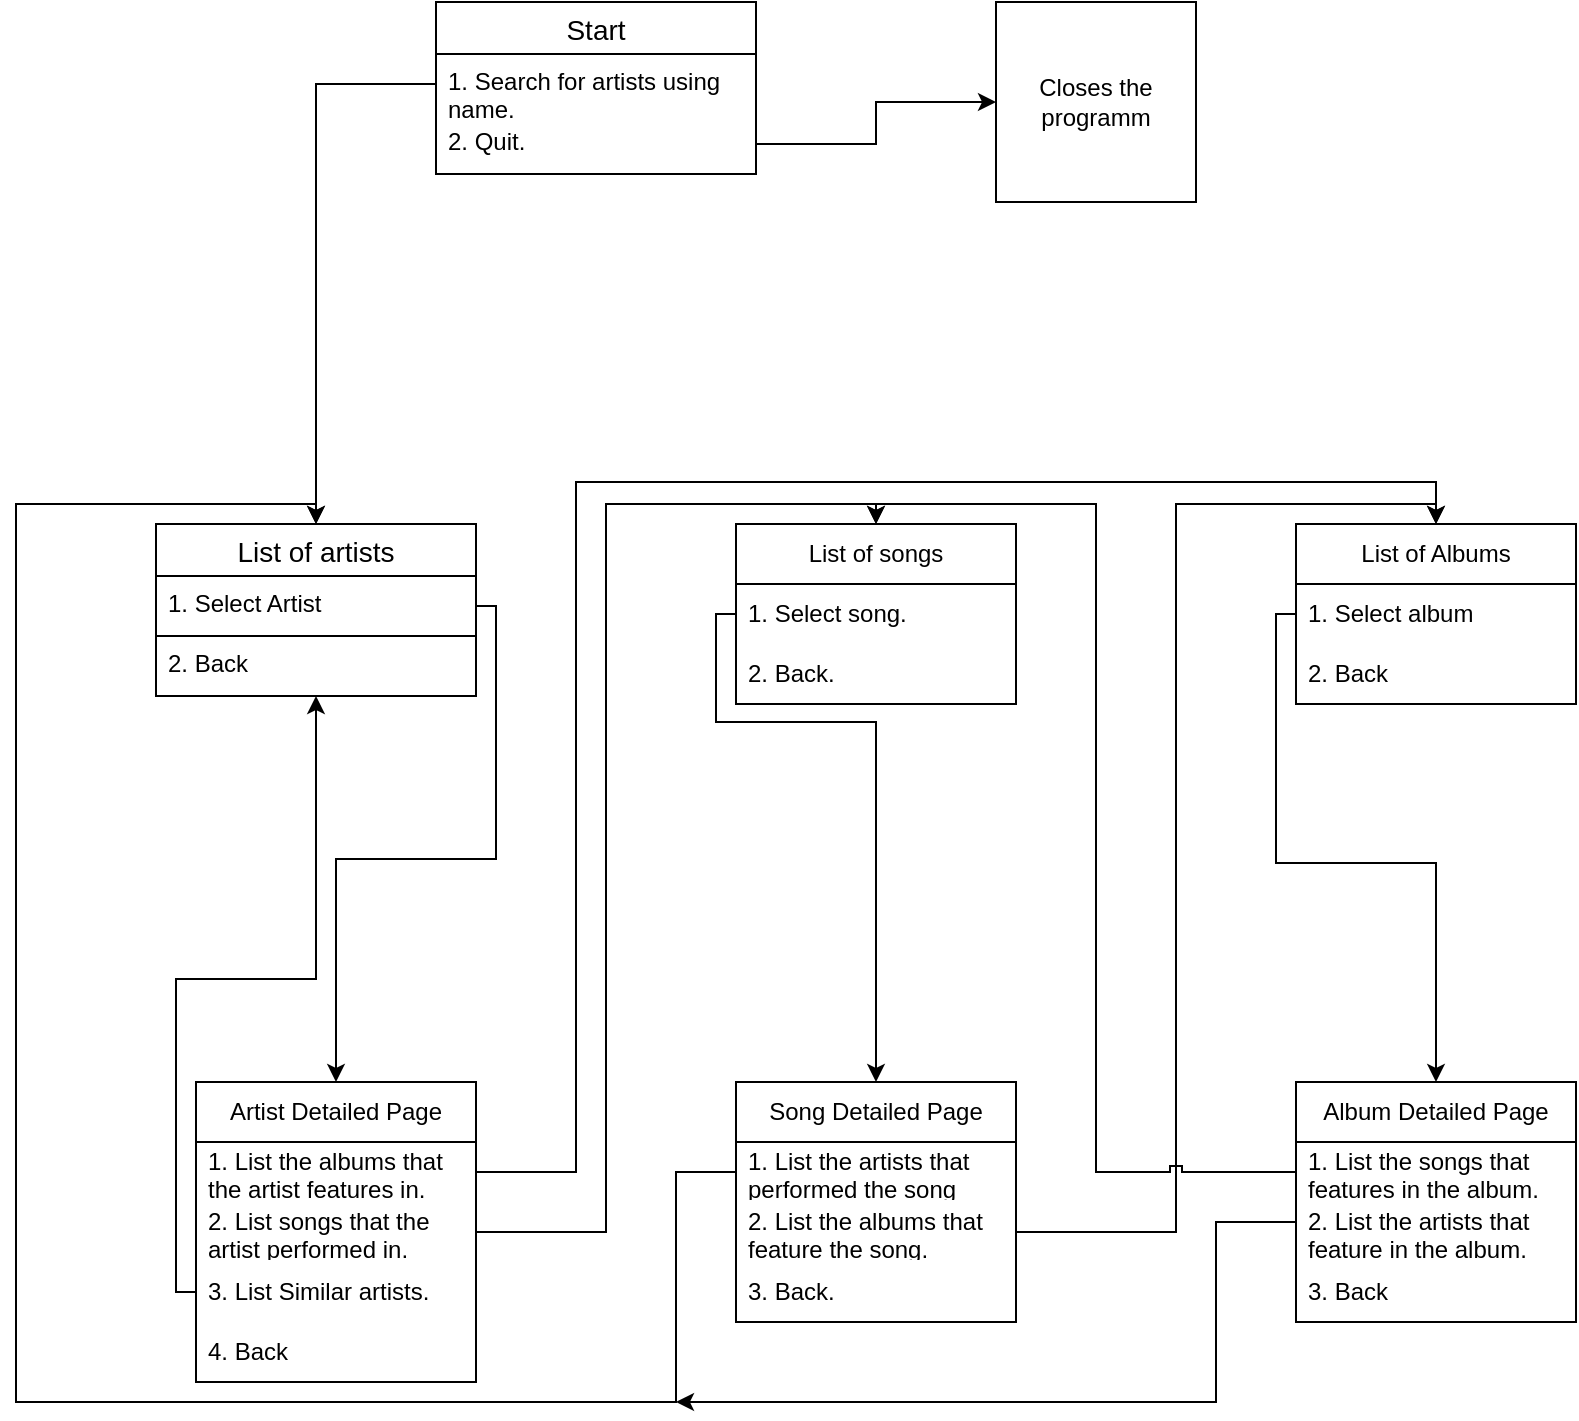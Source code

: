 <mxfile>
    <diagram name="Page-1" id="ldYS70GKHW4Vuoi-DTgQ">
        <mxGraphModel dx="3879" dy="669" grid="1" gridSize="10" guides="1" tooltips="1" connect="1" arrows="1" fold="1" page="1" pageScale="1" pageWidth="850" pageHeight="1100" math="0" shadow="0">
            <root>
                <mxCell id="0"/>
                <mxCell id="1" parent="0"/>
                <mxCell id="jmdBPSvWRvTbUd2tyXu5-42" value="Start" style="swimlane;fontStyle=0;childLayout=stackLayout;horizontal=1;startSize=26;horizontalStack=0;resizeParent=1;resizeParentMax=0;resizeLast=0;collapsible=1;marginBottom=0;align=center;fontSize=14;" parent="1" vertex="1">
                    <mxGeometry x="-2260" y="10" width="160" height="86" as="geometry"/>
                </mxCell>
                <mxCell id="jmdBPSvWRvTbUd2tyXu5-43" value="1. Search for artists using name." style="text;strokeColor=none;fillColor=none;spacingLeft=4;spacingRight=4;overflow=hidden;rotatable=0;points=[[0,0.5],[1,0.5]];portConstraint=eastwest;fontSize=12;whiteSpace=wrap;html=1;" parent="jmdBPSvWRvTbUd2tyXu5-42" vertex="1">
                    <mxGeometry y="26" width="160" height="30" as="geometry"/>
                </mxCell>
                <mxCell id="jmdBPSvWRvTbUd2tyXu5-45" value="2. Quit." style="text;strokeColor=none;fillColor=none;spacingLeft=4;spacingRight=4;overflow=hidden;rotatable=0;points=[[0,0.5],[1,0.5]];portConstraint=eastwest;fontSize=12;whiteSpace=wrap;html=1;" parent="jmdBPSvWRvTbUd2tyXu5-42" vertex="1">
                    <mxGeometry y="56" width="160" height="30" as="geometry"/>
                </mxCell>
                <mxCell id="jmdBPSvWRvTbUd2tyXu5-46" value="Closes the programm" style="rounded=0;whiteSpace=wrap;html=1;absoluteArcSize=1;arcSize=14;strokeWidth=1;" parent="1" vertex="1">
                    <mxGeometry x="-1980" y="10" width="100" height="100" as="geometry"/>
                </mxCell>
                <mxCell id="jmdBPSvWRvTbUd2tyXu5-47" style="edgeStyle=orthogonalEdgeStyle;rounded=0;orthogonalLoop=1;jettySize=auto;html=1;" parent="1" source="jmdBPSvWRvTbUd2tyXu5-45" target="jmdBPSvWRvTbUd2tyXu5-46" edge="1">
                    <mxGeometry relative="1" as="geometry"/>
                </mxCell>
                <mxCell id="jmdBPSvWRvTbUd2tyXu5-53" value="List of artists" style="swimlane;fontStyle=0;childLayout=stackLayout;horizontal=1;startSize=26;horizontalStack=0;resizeParent=1;resizeParentMax=0;resizeLast=0;collapsible=1;marginBottom=0;align=center;fontSize=14;" parent="1" vertex="1">
                    <mxGeometry x="-2400" y="271" width="160" height="86" as="geometry"/>
                </mxCell>
                <mxCell id="jmdBPSvWRvTbUd2tyXu5-54" value="1. Select Artist" style="text;strokeColor=default;fillColor=none;spacingLeft=4;spacingRight=4;overflow=hidden;rotatable=0;points=[[0,0.5],[1,0.5]];portConstraint=eastwest;fontSize=12;whiteSpace=wrap;html=1;" parent="jmdBPSvWRvTbUd2tyXu5-53" vertex="1">
                    <mxGeometry y="26" width="160" height="30" as="geometry"/>
                </mxCell>
                <mxCell id="jmdBPSvWRvTbUd2tyXu5-55" value="2. Back" style="text;strokeColor=none;fillColor=none;spacingLeft=4;spacingRight=4;overflow=hidden;rotatable=0;points=[[0,0.5],[1,0.5]];portConstraint=eastwest;fontSize=12;whiteSpace=wrap;html=1;" parent="jmdBPSvWRvTbUd2tyXu5-53" vertex="1">
                    <mxGeometry y="56" width="160" height="30" as="geometry"/>
                </mxCell>
                <mxCell id="2" value="Artist Detailed Page" style="swimlane;fontStyle=0;childLayout=stackLayout;horizontal=1;startSize=30;horizontalStack=0;resizeParent=1;resizeParentMax=0;resizeLast=0;collapsible=1;marginBottom=0;whiteSpace=wrap;html=1;" vertex="1" parent="1">
                    <mxGeometry x="-2380" y="550" width="140" height="150" as="geometry"/>
                </mxCell>
                <mxCell id="3" value="1. List the albums that the artist features in." style="text;strokeColor=none;fillColor=none;align=left;verticalAlign=middle;spacingLeft=4;spacingRight=4;overflow=hidden;points=[[0,0.5],[1,0.5]];portConstraint=eastwest;rotatable=0;whiteSpace=wrap;html=1;" vertex="1" parent="2">
                    <mxGeometry y="30" width="140" height="30" as="geometry"/>
                </mxCell>
                <mxCell id="4" value="2. List songs that the artist performed in." style="text;strokeColor=none;fillColor=none;align=left;verticalAlign=middle;spacingLeft=4;spacingRight=4;overflow=hidden;points=[[0,0.5],[1,0.5]];portConstraint=eastwest;rotatable=0;whiteSpace=wrap;html=1;" vertex="1" parent="2">
                    <mxGeometry y="60" width="140" height="30" as="geometry"/>
                </mxCell>
                <mxCell id="5" value="3. List Similar artists." style="text;strokeColor=none;fillColor=none;align=left;verticalAlign=middle;spacingLeft=4;spacingRight=4;overflow=hidden;points=[[0,0.5],[1,0.5]];portConstraint=eastwest;rotatable=0;whiteSpace=wrap;html=1;" vertex="1" parent="2">
                    <mxGeometry y="90" width="140" height="30" as="geometry"/>
                </mxCell>
                <mxCell id="19" value="4. Back" style="text;strokeColor=none;fillColor=none;align=left;verticalAlign=middle;spacingLeft=4;spacingRight=4;overflow=hidden;points=[[0,0.5],[1,0.5]];portConstraint=eastwest;rotatable=0;whiteSpace=wrap;html=1;" vertex="1" parent="2">
                    <mxGeometry y="120" width="140" height="30" as="geometry"/>
                </mxCell>
                <mxCell id="15" style="edgeStyle=orthogonalEdgeStyle;rounded=0;jumpStyle=sharp;jumpSize=6;html=1;entryX=0.5;entryY=0;entryDx=0;entryDy=0;" edge="1" parent="1" source="jmdBPSvWRvTbUd2tyXu5-54" target="2">
                    <mxGeometry relative="1" as="geometry"/>
                </mxCell>
                <mxCell id="16" style="edgeStyle=orthogonalEdgeStyle;rounded=0;jumpStyle=sharp;jumpSize=6;html=1;" edge="1" parent="1" source="jmdBPSvWRvTbUd2tyXu5-43" target="jmdBPSvWRvTbUd2tyXu5-53">
                    <mxGeometry relative="1" as="geometry"/>
                </mxCell>
                <mxCell id="20" value="List of songs" style="swimlane;fontStyle=0;childLayout=stackLayout;horizontal=1;startSize=30;horizontalStack=0;resizeParent=1;resizeParentMax=0;resizeLast=0;collapsible=1;marginBottom=0;whiteSpace=wrap;html=1;rounded=0;strokeColor=default;strokeWidth=1;" vertex="1" parent="1">
                    <mxGeometry x="-2110" y="271" width="140" height="90" as="geometry"/>
                </mxCell>
                <mxCell id="21" value="1. Select song." style="text;strokeColor=none;fillColor=none;align=left;verticalAlign=middle;spacingLeft=4;spacingRight=4;overflow=hidden;points=[[0,0.5],[1,0.5]];portConstraint=eastwest;rotatable=0;whiteSpace=wrap;html=1;rounded=0;strokeWidth=1;" vertex="1" parent="20">
                    <mxGeometry y="30" width="140" height="30" as="geometry"/>
                </mxCell>
                <mxCell id="23" value="2. Back." style="text;strokeColor=none;fillColor=none;align=left;verticalAlign=middle;spacingLeft=4;spacingRight=4;overflow=hidden;points=[[0,0.5],[1,0.5]];portConstraint=eastwest;rotatable=0;whiteSpace=wrap;html=1;rounded=0;strokeWidth=1;" vertex="1" parent="20">
                    <mxGeometry y="60" width="140" height="30" as="geometry"/>
                </mxCell>
                <mxCell id="24" value="Song Detailed Page" style="swimlane;fontStyle=0;childLayout=stackLayout;horizontal=1;startSize=30;horizontalStack=0;resizeParent=1;resizeParentMax=0;resizeLast=0;collapsible=1;marginBottom=0;whiteSpace=wrap;html=1;rounded=0;strokeColor=default;strokeWidth=1;" vertex="1" parent="1">
                    <mxGeometry x="-2110" y="550" width="140" height="120" as="geometry"/>
                </mxCell>
                <mxCell id="25" value="1. List the artists that performed the song" style="text;strokeColor=none;fillColor=none;align=left;verticalAlign=middle;spacingLeft=4;spacingRight=4;overflow=hidden;points=[[0,0.5],[1,0.5]];portConstraint=eastwest;rotatable=0;whiteSpace=wrap;html=1;rounded=0;strokeWidth=1;" vertex="1" parent="24">
                    <mxGeometry y="30" width="140" height="30" as="geometry"/>
                </mxCell>
                <mxCell id="26" value="2. List the albums that feature the song." style="text;strokeColor=none;fillColor=none;align=left;verticalAlign=middle;spacingLeft=4;spacingRight=4;overflow=hidden;points=[[0,0.5],[1,0.5]];portConstraint=eastwest;rotatable=0;whiteSpace=wrap;html=1;rounded=0;strokeWidth=1;" vertex="1" parent="24">
                    <mxGeometry y="60" width="140" height="30" as="geometry"/>
                </mxCell>
                <mxCell id="27" value="3. Back." style="text;strokeColor=none;fillColor=none;align=left;verticalAlign=middle;spacingLeft=4;spacingRight=4;overflow=hidden;points=[[0,0.5],[1,0.5]];portConstraint=eastwest;rotatable=0;whiteSpace=wrap;html=1;rounded=0;strokeWidth=1;" vertex="1" parent="24">
                    <mxGeometry y="90" width="140" height="30" as="geometry"/>
                </mxCell>
                <mxCell id="28" value="List of Albums" style="swimlane;fontStyle=0;childLayout=stackLayout;horizontal=1;startSize=30;horizontalStack=0;resizeParent=1;resizeParentMax=0;resizeLast=0;collapsible=1;marginBottom=0;whiteSpace=wrap;html=1;rounded=0;strokeColor=default;strokeWidth=1;" vertex="1" parent="1">
                    <mxGeometry x="-1830" y="271" width="140" height="90" as="geometry"/>
                </mxCell>
                <mxCell id="29" value="1. Select album" style="text;strokeColor=none;fillColor=none;align=left;verticalAlign=middle;spacingLeft=4;spacingRight=4;overflow=hidden;points=[[0,0.5],[1,0.5]];portConstraint=eastwest;rotatable=0;whiteSpace=wrap;html=1;rounded=0;strokeWidth=1;" vertex="1" parent="28">
                    <mxGeometry y="30" width="140" height="30" as="geometry"/>
                </mxCell>
                <mxCell id="30" value="2. Back" style="text;strokeColor=none;fillColor=none;align=left;verticalAlign=middle;spacingLeft=4;spacingRight=4;overflow=hidden;points=[[0,0.5],[1,0.5]];portConstraint=eastwest;rotatable=0;whiteSpace=wrap;html=1;rounded=0;strokeWidth=1;" vertex="1" parent="28">
                    <mxGeometry y="60" width="140" height="30" as="geometry"/>
                </mxCell>
                <mxCell id="32" value="Album Detailed Page" style="swimlane;fontStyle=0;childLayout=stackLayout;horizontal=1;startSize=30;horizontalStack=0;resizeParent=1;resizeParentMax=0;resizeLast=0;collapsible=1;marginBottom=0;whiteSpace=wrap;html=1;rounded=0;strokeColor=default;strokeWidth=1;" vertex="1" parent="1">
                    <mxGeometry x="-1830" y="550" width="140" height="120" as="geometry"/>
                </mxCell>
                <mxCell id="34" value="1. List the songs that features in the album." style="text;strokeColor=none;fillColor=none;align=left;verticalAlign=middle;spacingLeft=4;spacingRight=4;overflow=hidden;points=[[0,0.5],[1,0.5]];portConstraint=eastwest;rotatable=0;whiteSpace=wrap;html=1;rounded=0;strokeWidth=1;" vertex="1" parent="32">
                    <mxGeometry y="30" width="140" height="30" as="geometry"/>
                </mxCell>
                <mxCell id="33" value="2. List the artists that feature in the album." style="text;strokeColor=none;fillColor=none;align=left;verticalAlign=middle;spacingLeft=4;spacingRight=4;overflow=hidden;points=[[0,0.5],[1,0.5]];portConstraint=eastwest;rotatable=0;whiteSpace=wrap;html=1;rounded=0;strokeWidth=1;" vertex="1" parent="32">
                    <mxGeometry y="60" width="140" height="30" as="geometry"/>
                </mxCell>
                <mxCell id="35" value="3. Back" style="text;strokeColor=none;fillColor=none;align=left;verticalAlign=middle;spacingLeft=4;spacingRight=4;overflow=hidden;points=[[0,0.5],[1,0.5]];portConstraint=eastwest;rotatable=0;whiteSpace=wrap;html=1;rounded=0;strokeWidth=1;" vertex="1" parent="32">
                    <mxGeometry y="90" width="140" height="30" as="geometry"/>
                </mxCell>
                <mxCell id="36" style="edgeStyle=orthogonalEdgeStyle;rounded=0;jumpStyle=sharp;jumpSize=6;html=1;" edge="1" parent="1" source="5" target="jmdBPSvWRvTbUd2tyXu5-53">
                    <mxGeometry relative="1" as="geometry"/>
                </mxCell>
                <mxCell id="37" style="edgeStyle=orthogonalEdgeStyle;rounded=0;jumpStyle=sharp;jumpSize=6;html=1;entryX=0.5;entryY=0;entryDx=0;entryDy=0;" edge="1" parent="1" source="4" target="20">
                    <mxGeometry relative="1" as="geometry"/>
                </mxCell>
                <mxCell id="38" style="edgeStyle=orthogonalEdgeStyle;rounded=0;jumpStyle=sharp;jumpSize=6;html=1;entryX=0.5;entryY=0;entryDx=0;entryDy=0;" edge="1" parent="1" source="3" target="28">
                    <mxGeometry relative="1" as="geometry">
                        <mxPoint x="-1700" y="250" as="targetPoint"/>
                        <Array as="points">
                            <mxPoint x="-2190" y="595"/>
                            <mxPoint x="-2190" y="250"/>
                            <mxPoint x="-1760" y="250"/>
                        </Array>
                    </mxGeometry>
                </mxCell>
                <mxCell id="39" style="edgeStyle=orthogonalEdgeStyle;rounded=0;jumpStyle=sharp;jumpSize=6;html=1;entryX=0.5;entryY=0;entryDx=0;entryDy=0;" edge="1" parent="1" source="21" target="24">
                    <mxGeometry relative="1" as="geometry">
                        <Array as="points">
                            <mxPoint x="-2120" y="316"/>
                            <mxPoint x="-2120" y="370"/>
                            <mxPoint x="-2040" y="370"/>
                        </Array>
                    </mxGeometry>
                </mxCell>
                <mxCell id="40" style="edgeStyle=orthogonalEdgeStyle;rounded=0;jumpStyle=sharp;jumpSize=6;html=1;entryX=0.5;entryY=0;entryDx=0;entryDy=0;" edge="1" parent="1" source="26" target="28">
                    <mxGeometry relative="1" as="geometry">
                        <Array as="points">
                            <mxPoint x="-1890" y="625"/>
                            <mxPoint x="-1890" y="261"/>
                            <mxPoint x="-1760" y="261"/>
                        </Array>
                    </mxGeometry>
                </mxCell>
                <mxCell id="41" style="edgeStyle=orthogonalEdgeStyle;rounded=0;jumpStyle=sharp;jumpSize=6;html=1;entryX=0.5;entryY=0;entryDx=0;entryDy=0;" edge="1" parent="1" source="25" target="jmdBPSvWRvTbUd2tyXu5-53">
                    <mxGeometry relative="1" as="geometry">
                        <Array as="points">
                            <mxPoint x="-2140" y="595"/>
                            <mxPoint x="-2140" y="710"/>
                            <mxPoint x="-2470" y="710"/>
                            <mxPoint x="-2470" y="261"/>
                            <mxPoint x="-2320" y="261"/>
                        </Array>
                    </mxGeometry>
                </mxCell>
                <mxCell id="42" style="edgeStyle=orthogonalEdgeStyle;rounded=0;jumpStyle=sharp;jumpSize=6;html=1;" edge="1" parent="1" source="29" target="32">
                    <mxGeometry relative="1" as="geometry"/>
                </mxCell>
                <mxCell id="44" style="edgeStyle=orthogonalEdgeStyle;rounded=0;jumpStyle=sharp;jumpSize=6;html=1;exitX=0;exitY=0.5;exitDx=0;exitDy=0;" edge="1" parent="1" source="33">
                    <mxGeometry relative="1" as="geometry">
                        <mxPoint x="-2140" y="710" as="targetPoint"/>
                        <Array as="points">
                            <mxPoint x="-1830" y="620"/>
                            <mxPoint x="-1870" y="620"/>
                            <mxPoint x="-1870" y="710"/>
                        </Array>
                    </mxGeometry>
                </mxCell>
                <mxCell id="45" style="edgeStyle=orthogonalEdgeStyle;rounded=0;jumpStyle=sharp;jumpSize=6;html=1;entryX=0.5;entryY=0;entryDx=0;entryDy=0;" edge="1" parent="1" source="34" target="20">
                    <mxGeometry relative="1" as="geometry">
                        <Array as="points">
                            <mxPoint x="-1930" y="595"/>
                            <mxPoint x="-1930" y="261"/>
                            <mxPoint x="-2040" y="261"/>
                        </Array>
                    </mxGeometry>
                </mxCell>
            </root>
        </mxGraphModel>
    </diagram>
</mxfile>